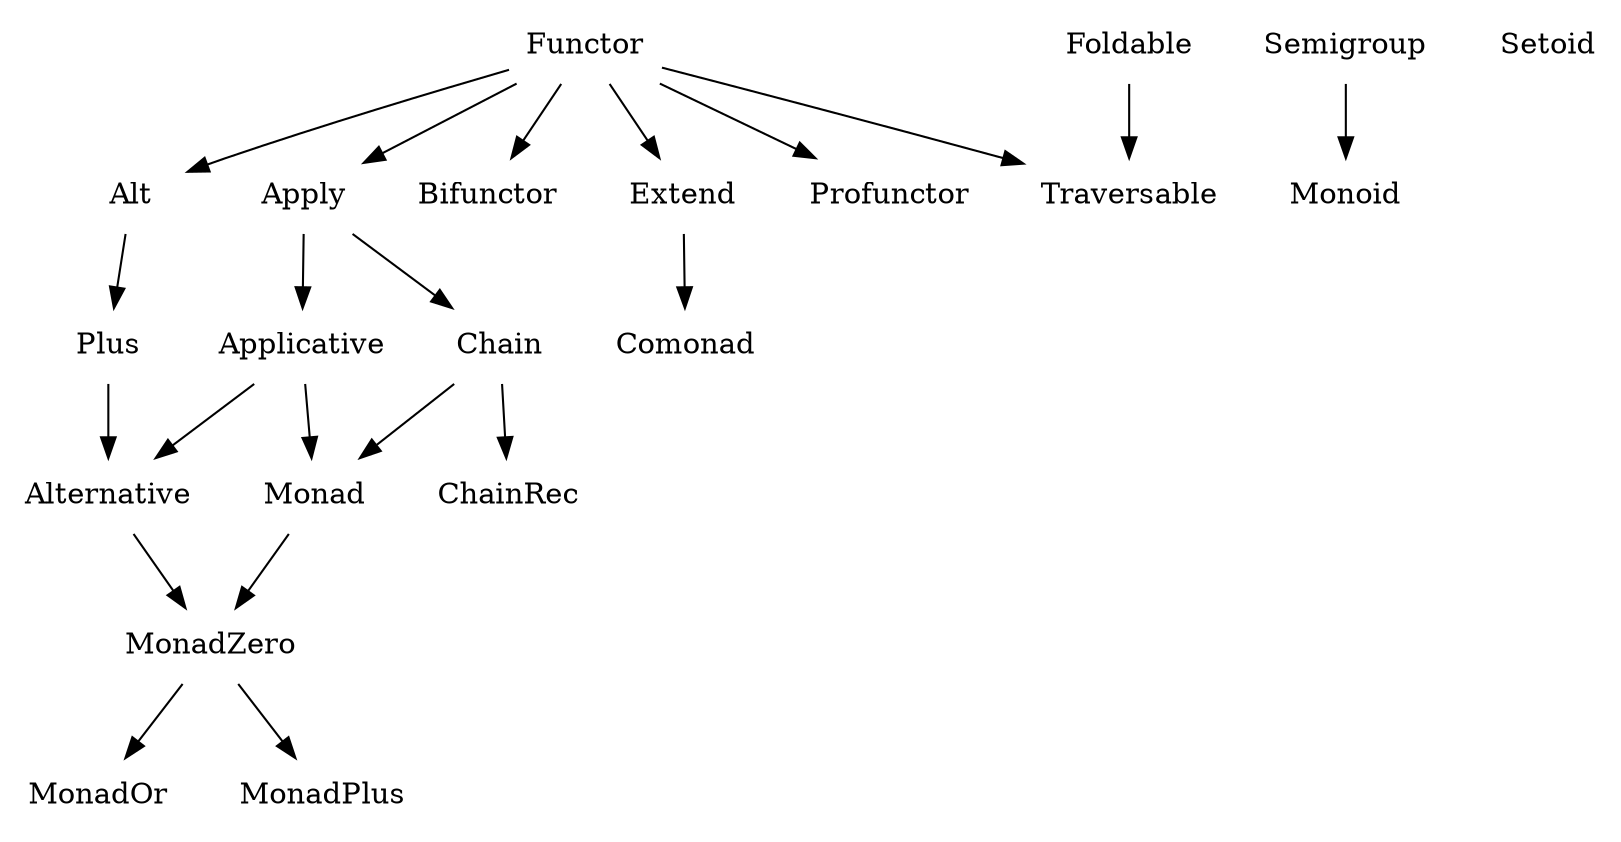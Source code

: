 digraph {
  node [shape=plaintext]

  # Algebras
  Alt;
  Alternative;
  Applicative;
  Apply;
  Bifunctor;
  Chain;
  ChainRec;
  Comonad;
  Extend;
  Foldable;
  Functor;
  Monad;
  MonadOr;
  MonadPlus;
  MonadZero;
  Monoid;
  Plus;
  Profunctor;
  Semigroup;
  Setoid;
  Traversable;

  # Dependencies
  Alt -> Plus;
  Applicative -> Alternative;
  Applicative -> Monad;
  Alternative -> MonadZero;
  Apply -> Applicative;
  Apply -> Chain;
  Chain -> ChainRec;
  Chain -> Monad;
  Extend -> Comonad;
  Foldable -> Traversable;
  Functor -> Alt;
  Functor -> Apply;
  Functor -> Bifunctor;
  Functor -> Extend;
  Functor -> Profunctor;
  Functor -> Traversable;
  Monad -> MonadZero;
  MonadZero -> MonadOr;
  MonadZero -> MonadPlus;
  Plus -> Alternative;
  Semigroup -> Monoid;
}
